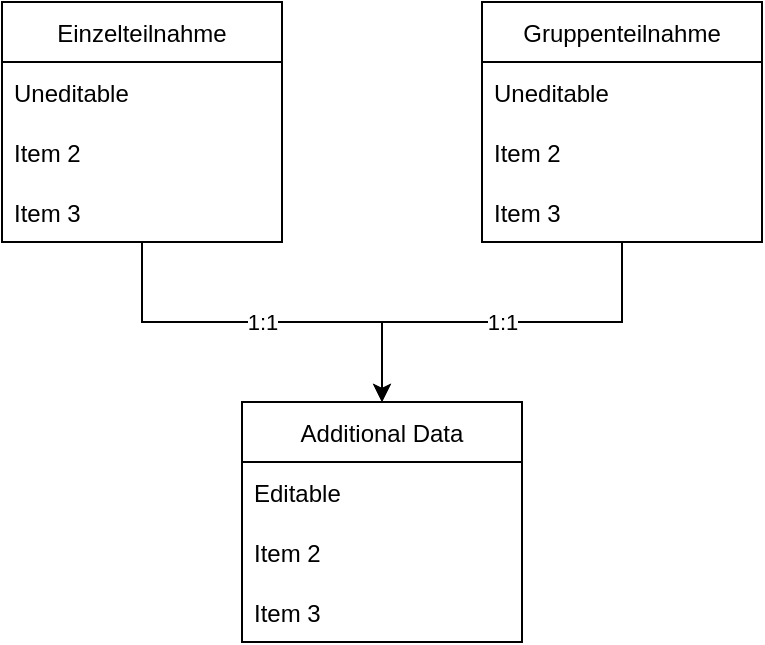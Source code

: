 <mxfile version="16.5.6" type="github">
  <diagram id="R2lEEEUBdFMjLlhIrx00" name="Page-1">
    <mxGraphModel dx="633" dy="502" grid="1" gridSize="10" guides="1" tooltips="1" connect="1" arrows="1" fold="1" page="1" pageScale="1" pageWidth="850" pageHeight="1100" math="0" shadow="0" extFonts="Permanent Marker^https://fonts.googleapis.com/css?family=Permanent+Marker">
      <root>
        <mxCell id="0" />
        <mxCell id="1" parent="0" />
        <mxCell id="iDWHw8bJFJ0Ft0IPz2fe-15" value="1:1" style="edgeStyle=orthogonalEdgeStyle;rounded=0;orthogonalLoop=1;jettySize=auto;html=1;entryX=0.5;entryY=0;entryDx=0;entryDy=0;" edge="1" parent="1" source="iDWHw8bJFJ0Ft0IPz2fe-1" target="iDWHw8bJFJ0Ft0IPz2fe-10">
          <mxGeometry relative="1" as="geometry" />
        </mxCell>
        <mxCell id="iDWHw8bJFJ0Ft0IPz2fe-1" value="Einzelteilnahme" style="swimlane;fontStyle=0;childLayout=stackLayout;horizontal=1;startSize=30;horizontalStack=0;resizeParent=1;resizeParentMax=0;resizeLast=0;collapsible=1;marginBottom=0;" vertex="1" parent="1">
          <mxGeometry x="160" y="80" width="140" height="120" as="geometry">
            <mxRectangle x="160" y="80" width="120" height="30" as="alternateBounds" />
          </mxGeometry>
        </mxCell>
        <mxCell id="iDWHw8bJFJ0Ft0IPz2fe-2" value="Uneditable" style="text;strokeColor=none;fillColor=none;align=left;verticalAlign=middle;spacingLeft=4;spacingRight=4;overflow=hidden;points=[[0,0.5],[1,0.5]];portConstraint=eastwest;rotatable=0;" vertex="1" parent="iDWHw8bJFJ0Ft0IPz2fe-1">
          <mxGeometry y="30" width="140" height="30" as="geometry" />
        </mxCell>
        <mxCell id="iDWHw8bJFJ0Ft0IPz2fe-3" value="Item 2" style="text;strokeColor=none;fillColor=none;align=left;verticalAlign=middle;spacingLeft=4;spacingRight=4;overflow=hidden;points=[[0,0.5],[1,0.5]];portConstraint=eastwest;rotatable=0;" vertex="1" parent="iDWHw8bJFJ0Ft0IPz2fe-1">
          <mxGeometry y="60" width="140" height="30" as="geometry" />
        </mxCell>
        <mxCell id="iDWHw8bJFJ0Ft0IPz2fe-4" value="Item 3" style="text;strokeColor=none;fillColor=none;align=left;verticalAlign=middle;spacingLeft=4;spacingRight=4;overflow=hidden;points=[[0,0.5],[1,0.5]];portConstraint=eastwest;rotatable=0;" vertex="1" parent="iDWHw8bJFJ0Ft0IPz2fe-1">
          <mxGeometry y="90" width="140" height="30" as="geometry" />
        </mxCell>
        <mxCell id="iDWHw8bJFJ0Ft0IPz2fe-14" value="1:1" style="edgeStyle=orthogonalEdgeStyle;rounded=0;orthogonalLoop=1;jettySize=auto;html=1;entryX=0.5;entryY=0;entryDx=0;entryDy=0;" edge="1" parent="1" source="iDWHw8bJFJ0Ft0IPz2fe-6" target="iDWHw8bJFJ0Ft0IPz2fe-10">
          <mxGeometry relative="1" as="geometry" />
        </mxCell>
        <mxCell id="iDWHw8bJFJ0Ft0IPz2fe-6" value="Gruppenteilnahme" style="swimlane;fontStyle=0;childLayout=stackLayout;horizontal=1;startSize=30;horizontalStack=0;resizeParent=1;resizeParentMax=0;resizeLast=0;collapsible=1;marginBottom=0;" vertex="1" parent="1">
          <mxGeometry x="400" y="80" width="140" height="120" as="geometry" />
        </mxCell>
        <mxCell id="iDWHw8bJFJ0Ft0IPz2fe-7" value="Uneditable" style="text;strokeColor=none;fillColor=none;align=left;verticalAlign=middle;spacingLeft=4;spacingRight=4;overflow=hidden;points=[[0,0.5],[1,0.5]];portConstraint=eastwest;rotatable=0;" vertex="1" parent="iDWHw8bJFJ0Ft0IPz2fe-6">
          <mxGeometry y="30" width="140" height="30" as="geometry" />
        </mxCell>
        <mxCell id="iDWHw8bJFJ0Ft0IPz2fe-8" value="Item 2" style="text;strokeColor=none;fillColor=none;align=left;verticalAlign=middle;spacingLeft=4;spacingRight=4;overflow=hidden;points=[[0,0.5],[1,0.5]];portConstraint=eastwest;rotatable=0;" vertex="1" parent="iDWHw8bJFJ0Ft0IPz2fe-6">
          <mxGeometry y="60" width="140" height="30" as="geometry" />
        </mxCell>
        <mxCell id="iDWHw8bJFJ0Ft0IPz2fe-9" value="Item 3" style="text;strokeColor=none;fillColor=none;align=left;verticalAlign=middle;spacingLeft=4;spacingRight=4;overflow=hidden;points=[[0,0.5],[1,0.5]];portConstraint=eastwest;rotatable=0;" vertex="1" parent="iDWHw8bJFJ0Ft0IPz2fe-6">
          <mxGeometry y="90" width="140" height="30" as="geometry" />
        </mxCell>
        <mxCell id="iDWHw8bJFJ0Ft0IPz2fe-10" value="Additional Data" style="swimlane;fontStyle=0;childLayout=stackLayout;horizontal=1;startSize=30;horizontalStack=0;resizeParent=1;resizeParentMax=0;resizeLast=0;collapsible=1;marginBottom=0;" vertex="1" parent="1">
          <mxGeometry x="280" y="280" width="140" height="120" as="geometry" />
        </mxCell>
        <mxCell id="iDWHw8bJFJ0Ft0IPz2fe-11" value="Editable" style="text;strokeColor=none;fillColor=none;align=left;verticalAlign=middle;spacingLeft=4;spacingRight=4;overflow=hidden;points=[[0,0.5],[1,0.5]];portConstraint=eastwest;rotatable=0;" vertex="1" parent="iDWHw8bJFJ0Ft0IPz2fe-10">
          <mxGeometry y="30" width="140" height="30" as="geometry" />
        </mxCell>
        <mxCell id="iDWHw8bJFJ0Ft0IPz2fe-12" value="Item 2" style="text;strokeColor=none;fillColor=none;align=left;verticalAlign=middle;spacingLeft=4;spacingRight=4;overflow=hidden;points=[[0,0.5],[1,0.5]];portConstraint=eastwest;rotatable=0;" vertex="1" parent="iDWHw8bJFJ0Ft0IPz2fe-10">
          <mxGeometry y="60" width="140" height="30" as="geometry" />
        </mxCell>
        <mxCell id="iDWHw8bJFJ0Ft0IPz2fe-13" value="Item 3" style="text;strokeColor=none;fillColor=none;align=left;verticalAlign=middle;spacingLeft=4;spacingRight=4;overflow=hidden;points=[[0,0.5],[1,0.5]];portConstraint=eastwest;rotatable=0;" vertex="1" parent="iDWHw8bJFJ0Ft0IPz2fe-10">
          <mxGeometry y="90" width="140" height="30" as="geometry" />
        </mxCell>
      </root>
    </mxGraphModel>
  </diagram>
</mxfile>
